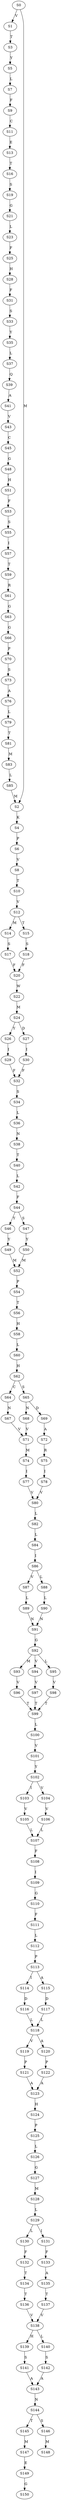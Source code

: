 strict digraph  {
	S0 -> S1 [ label = V ];
	S0 -> S2 [ label = M ];
	S1 -> S3 [ label = T ];
	S2 -> S4 [ label = K ];
	S3 -> S5 [ label = Y ];
	S4 -> S6 [ label = P ];
	S5 -> S7 [ label = L ];
	S6 -> S8 [ label = V ];
	S7 -> S9 [ label = F ];
	S8 -> S10 [ label = T ];
	S9 -> S11 [ label = C ];
	S10 -> S12 [ label = V ];
	S11 -> S13 [ label = E ];
	S12 -> S14 [ label = M ];
	S12 -> S15 [ label = T ];
	S13 -> S16 [ label = T ];
	S14 -> S17 [ label = S ];
	S15 -> S18 [ label = S ];
	S16 -> S19 [ label = S ];
	S17 -> S20 [ label = F ];
	S18 -> S20 [ label = F ];
	S19 -> S21 [ label = G ];
	S20 -> S22 [ label = W ];
	S21 -> S23 [ label = L ];
	S22 -> S24 [ label = M ];
	S23 -> S25 [ label = F ];
	S24 -> S26 [ label = Y ];
	S24 -> S27 [ label = D ];
	S25 -> S28 [ label = H ];
	S26 -> S29 [ label = I ];
	S27 -> S30 [ label = I ];
	S28 -> S31 [ label = F ];
	S29 -> S32 [ label = F ];
	S30 -> S32 [ label = F ];
	S31 -> S33 [ label = S ];
	S32 -> S34 [ label = S ];
	S33 -> S35 [ label = Y ];
	S34 -> S36 [ label = L ];
	S35 -> S37 [ label = L ];
	S36 -> S38 [ label = N ];
	S37 -> S39 [ label = Q ];
	S38 -> S40 [ label = T ];
	S39 -> S41 [ label = A ];
	S40 -> S42 [ label = L ];
	S41 -> S43 [ label = V ];
	S42 -> S44 [ label = F ];
	S43 -> S45 [ label = C ];
	S44 -> S46 [ label = Y ];
	S44 -> S47 [ label = S ];
	S45 -> S48 [ label = G ];
	S46 -> S49 [ label = Y ];
	S47 -> S50 [ label = Y ];
	S48 -> S51 [ label = H ];
	S49 -> S52 [ label = M ];
	S50 -> S52 [ label = M ];
	S51 -> S53 [ label = F ];
	S52 -> S54 [ label = P ];
	S53 -> S55 [ label = S ];
	S54 -> S56 [ label = T ];
	S55 -> S57 [ label = I ];
	S56 -> S58 [ label = H ];
	S57 -> S59 [ label = T ];
	S58 -> S60 [ label = L ];
	S59 -> S61 [ label = R ];
	S60 -> S62 [ label = H ];
	S61 -> S63 [ label = G ];
	S62 -> S64 [ label = C ];
	S62 -> S65 [ label = S ];
	S63 -> S66 [ label = G ];
	S64 -> S67 [ label = N ];
	S65 -> S68 [ label = N ];
	S65 -> S69 [ label = D ];
	S66 -> S70 [ label = P ];
	S67 -> S71 [ label = V ];
	S68 -> S71 [ label = V ];
	S69 -> S72 [ label = A ];
	S70 -> S73 [ label = S ];
	S71 -> S74 [ label = M ];
	S72 -> S75 [ label = R ];
	S73 -> S76 [ label = A ];
	S74 -> S77 [ label = I ];
	S75 -> S78 [ label = I ];
	S76 -> S79 [ label = L ];
	S77 -> S80 [ label = V ];
	S78 -> S80 [ label = V ];
	S79 -> S81 [ label = T ];
	S80 -> S82 [ label = L ];
	S81 -> S83 [ label = M ];
	S82 -> S84 [ label = L ];
	S83 -> S85 [ label = L ];
	S84 -> S86 [ label = I ];
	S85 -> S2 [ label = M ];
	S86 -> S87 [ label = V ];
	S86 -> S88 [ label = L ];
	S87 -> S89 [ label = L ];
	S88 -> S90 [ label = L ];
	S89 -> S91 [ label = N ];
	S90 -> S91 [ label = N ];
	S91 -> S92 [ label = G ];
	S92 -> S93 [ label = M ];
	S92 -> S94 [ label = V ];
	S92 -> S95 [ label = L ];
	S93 -> S96 [ label = V ];
	S94 -> S97 [ label = V ];
	S95 -> S98 [ label = V ];
	S96 -> S99 [ label = T ];
	S97 -> S99 [ label = T ];
	S98 -> S99 [ label = T ];
	S99 -> S100 [ label = L ];
	S100 -> S101 [ label = V ];
	S101 -> S102 [ label = Y ];
	S102 -> S103 [ label = I ];
	S102 -> S104 [ label = V ];
	S103 -> S105 [ label = V ];
	S104 -> S106 [ label = V ];
	S105 -> S107 [ label = L ];
	S106 -> S107 [ label = L ];
	S107 -> S108 [ label = F ];
	S108 -> S109 [ label = I ];
	S109 -> S110 [ label = G ];
	S110 -> S111 [ label = F ];
	S111 -> S112 [ label = L ];
	S112 -> S113 [ label = P ];
	S113 -> S114 [ label = I ];
	S113 -> S115 [ label = A ];
	S114 -> S116 [ label = D ];
	S115 -> S117 [ label = D ];
	S116 -> S118 [ label = L ];
	S117 -> S118 [ label = L ];
	S118 -> S119 [ label = V ];
	S118 -> S120 [ label = A ];
	S119 -> S121 [ label = P ];
	S120 -> S122 [ label = P ];
	S121 -> S123 [ label = A ];
	S122 -> S123 [ label = A ];
	S123 -> S124 [ label = H ];
	S124 -> S125 [ label = P ];
	S125 -> S126 [ label = L ];
	S126 -> S127 [ label = G ];
	S127 -> S128 [ label = M ];
	S128 -> S129 [ label = L ];
	S129 -> S130 [ label = L ];
	S129 -> S131 [ label = I ];
	S130 -> S132 [ label = F ];
	S131 -> S133 [ label = F ];
	S132 -> S134 [ label = T ];
	S133 -> S135 [ label = A ];
	S134 -> S136 [ label = T ];
	S135 -> S137 [ label = T ];
	S136 -> S138 [ label = V ];
	S137 -> S138 [ label = V ];
	S138 -> S139 [ label = H ];
	S138 -> S140 [ label = L ];
	S139 -> S141 [ label = S ];
	S140 -> S142 [ label = S ];
	S141 -> S143 [ label = A ];
	S142 -> S143 [ label = A ];
	S143 -> S144 [ label = N ];
	S144 -> S145 [ label = T ];
	S144 -> S146 [ label = S ];
	S145 -> S147 [ label = M ];
	S146 -> S148 [ label = M ];
	S147 -> S149 [ label = E ];
	S149 -> S150 [ label = G ];
}
